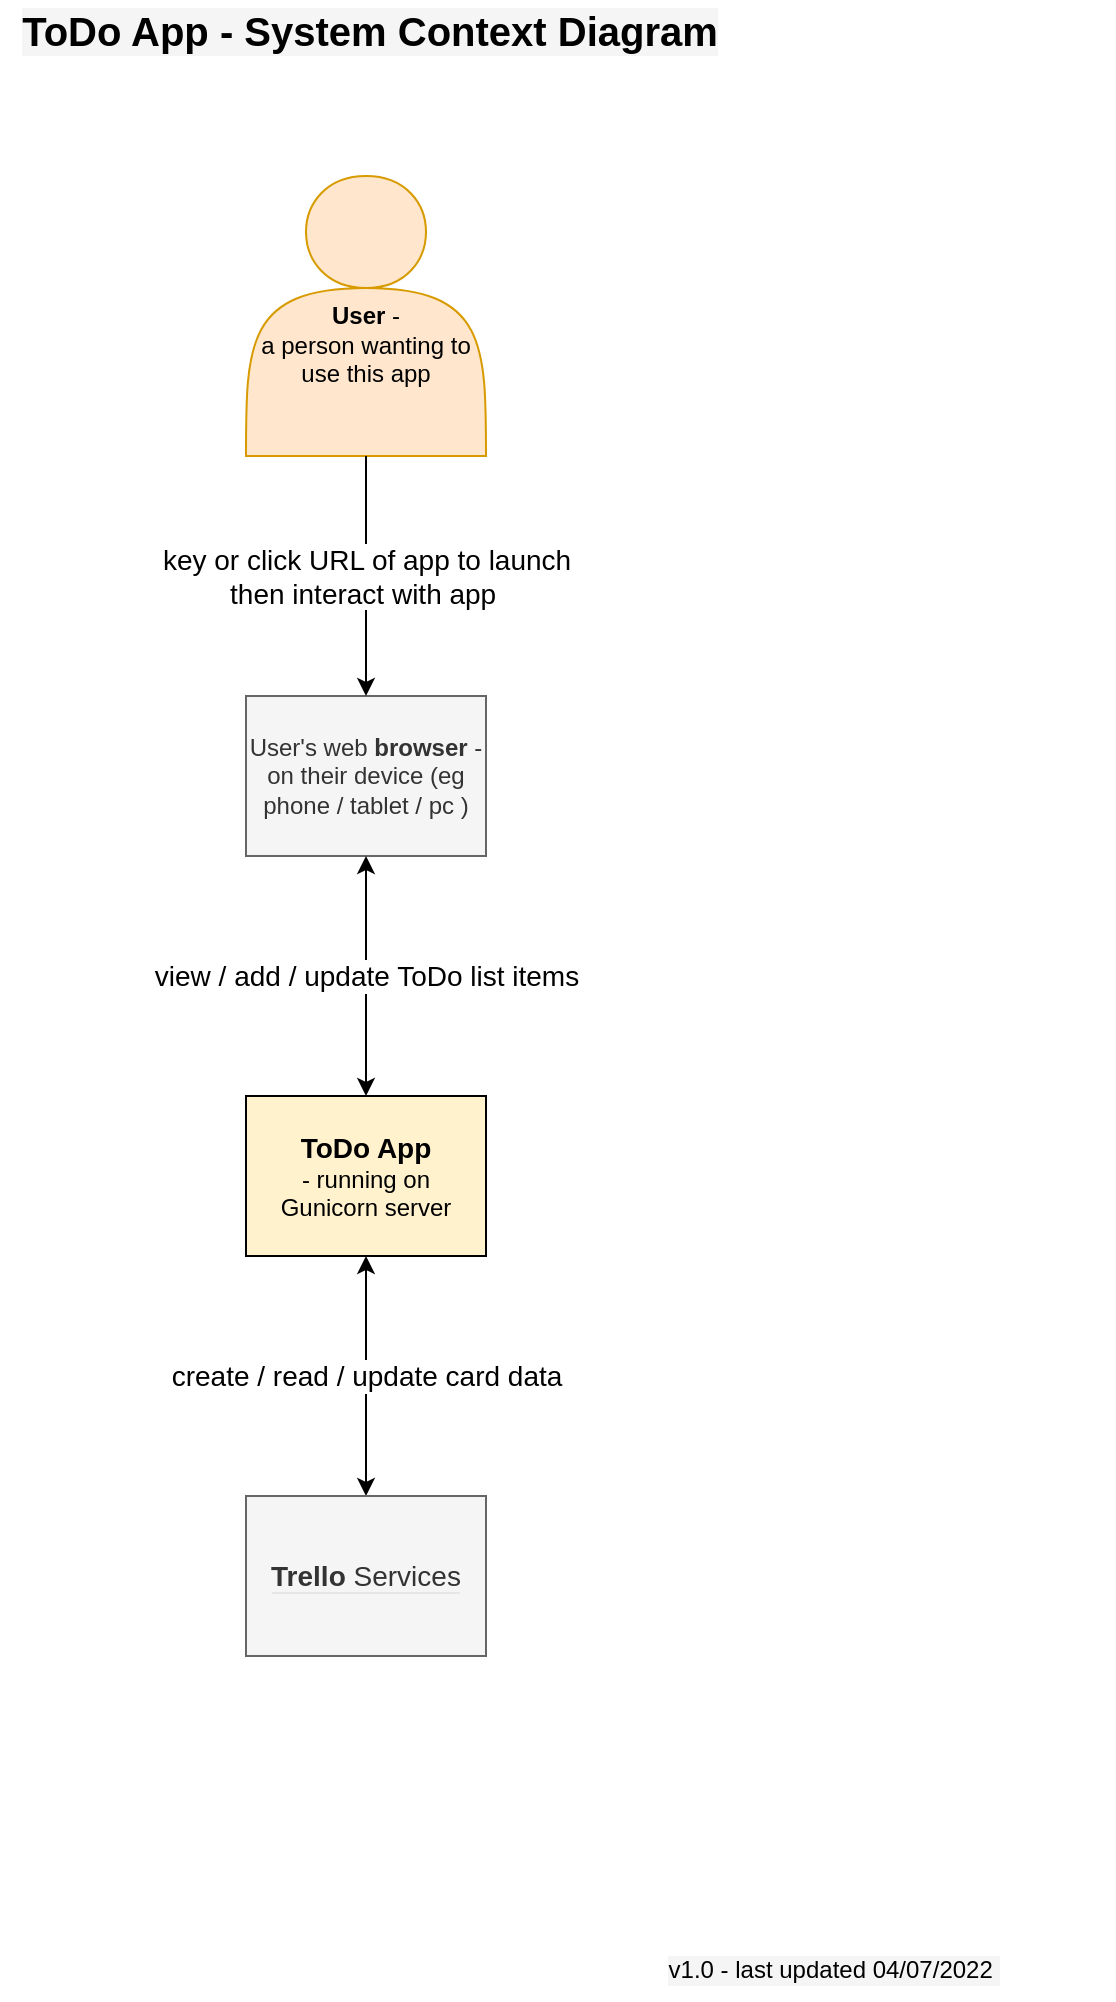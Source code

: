 <mxfile version="20.0.4" type="device"><diagram id="j_DiA6aazeKVe0K5Afih" name="Page-1"><mxGraphModel dx="2583" dy="1392" grid="1" gridSize="10" guides="1" tooltips="1" connect="1" arrows="1" fold="1" page="1" pageScale="1" pageWidth="827" pageHeight="1169" math="0" shadow="0"><root><mxCell id="0"/><mxCell id="1" parent="0"/><mxCell id="JCubVrBsZF4v5Mo8YTkH-1" value="&lt;br&gt;&lt;br&gt;&lt;b&gt;User &lt;/b&gt;-&lt;br&gt;a person wanting to use this app" style="shape=actor;whiteSpace=wrap;html=1;fillColor=#ffe6cc;strokeColor=#d79b00;" vertex="1" parent="1"><mxGeometry x="356" y="218" width="120" height="140" as="geometry"/></mxCell><UserObject label="User's web &lt;b&gt;browser &lt;/b&gt;- on their device (eg phone / tablet / pc )" treeRoot="1" id="JCubVrBsZF4v5Mo8YTkH-5"><mxCell style="whiteSpace=wrap;html=1;align=center;treeFolding=1;treeMoving=1;newEdgeStyle={&quot;edgeStyle&quot;:&quot;elbowEdgeStyle&quot;,&quot;startArrow&quot;:&quot;none&quot;,&quot;endArrow&quot;:&quot;none&quot;};fillColor=#f5f5f5;fontColor=#333333;strokeColor=#666666;" vertex="1" parent="1"><mxGeometry x="356" y="478" width="120" height="80" as="geometry"/></mxCell></UserObject><UserObject label="&lt;b&gt;&lt;font style=&quot;font-size: 14px;&quot;&gt;ToDo App&lt;/font&gt;&lt;/b&gt; &lt;br&gt;- running on &lt;br&gt;Gunicorn server" treeRoot="1" id="JCubVrBsZF4v5Mo8YTkH-6"><mxCell style="whiteSpace=wrap;html=1;align=center;treeFolding=1;treeMoving=1;newEdgeStyle={&quot;edgeStyle&quot;:&quot;elbowEdgeStyle&quot;,&quot;startArrow&quot;:&quot;none&quot;,&quot;endArrow&quot;:&quot;none&quot;};fillColor=#fff2cc;strokeColor=#000000;" vertex="1" parent="1"><mxGeometry x="356" y="678" width="120" height="80" as="geometry"/></mxCell></UserObject><mxCell id="JCubVrBsZF4v5Mo8YTkH-11" value="&lt;font style=&quot;font-size: 14px;&quot;&gt;key or click URL of app to launch&lt;br&gt;then interact with app&amp;nbsp;&lt;/font&gt;" style="endArrow=classic;html=1;rounded=0;entryX=0.5;entryY=0;entryDx=0;entryDy=0;exitX=0.5;exitY=1;exitDx=0;exitDy=0;" edge="1" parent="1" source="JCubVrBsZF4v5Mo8YTkH-1" target="JCubVrBsZF4v5Mo8YTkH-5"><mxGeometry width="50" height="50" relative="1" as="geometry"><mxPoint x="386" y="448" as="sourcePoint"/><mxPoint x="436" y="398" as="targetPoint"/></mxGeometry></mxCell><mxCell id="JCubVrBsZF4v5Mo8YTkH-13" value="&lt;font style=&quot;font-size: 14px;&quot;&gt;create / read / update card data&lt;/font&gt;" style="endArrow=classic;startArrow=classic;html=1;rounded=0;exitX=0.5;exitY=0;exitDx=0;exitDy=0;entryX=0.5;entryY=1;entryDx=0;entryDy=0;" edge="1" parent="1" source="JCubVrBsZF4v5Mo8YTkH-14" target="JCubVrBsZF4v5Mo8YTkH-6"><mxGeometry width="50" height="50" relative="1" as="geometry"><mxPoint x="413.881" y="901.719" as="sourcePoint"/><mxPoint x="426" y="810" as="targetPoint"/><Array as="points"/></mxGeometry></mxCell><UserObject label="&lt;span style=&quot;background-color: rgb(245, 245, 245);&quot;&gt;&lt;b&gt;Trello &lt;/b&gt;Services&lt;/span&gt;" treeRoot="1" id="JCubVrBsZF4v5Mo8YTkH-14"><mxCell style="whiteSpace=wrap;html=1;align=center;treeFolding=1;treeMoving=1;newEdgeStyle={&quot;edgeStyle&quot;:&quot;elbowEdgeStyle&quot;,&quot;startArrow&quot;:&quot;none&quot;,&quot;endArrow&quot;:&quot;none&quot;};labelBackgroundColor=#E6E6E6;fontSize=14;strokeColor=#666666;fillColor=#f5f5f5;fontColor=#333333;" vertex="1" parent="1"><mxGeometry x="356" y="878" width="120" height="80" as="geometry"/></mxCell></UserObject><mxCell id="JCubVrBsZF4v5Mo8YTkH-15" value="view / add / update ToDo list items" style="endArrow=classic;startArrow=classic;html=1;rounded=0;fontSize=14;entryX=0.5;entryY=1;entryDx=0;entryDy=0;exitX=0.5;exitY=0;exitDx=0;exitDy=0;" edge="1" parent="1" source="JCubVrBsZF4v5Mo8YTkH-6" target="JCubVrBsZF4v5Mo8YTkH-5"><mxGeometry width="50" height="50" relative="1" as="geometry"><mxPoint x="416" y="668" as="sourcePoint"/><mxPoint x="436" y="588" as="targetPoint"/></mxGeometry></mxCell><mxCell id="JCubVrBsZF4v5Mo8YTkH-16" value="ToDo App - System Context Diagram" style="text;html=1;strokeColor=none;fillColor=none;align=center;verticalAlign=middle;whiteSpace=wrap;rounded=0;labelBackgroundColor=#F5F5F5;fontSize=20;fontStyle=1" vertex="1" parent="1"><mxGeometry x="233" y="130" width="370" height="30" as="geometry"/></mxCell><mxCell id="JCubVrBsZF4v5Mo8YTkH-17" value="v1.0 - last updated 04/07/2022&amp;nbsp;" style="text;html=1;strokeColor=none;fillColor=none;align=center;verticalAlign=middle;whiteSpace=wrap;rounded=0;labelBackgroundColor=#F5F5F5;fontSize=12;" vertex="1" parent="1"><mxGeometry x="510" y="1100" width="280" height="30" as="geometry"/></mxCell></root></mxGraphModel></diagram></mxfile>